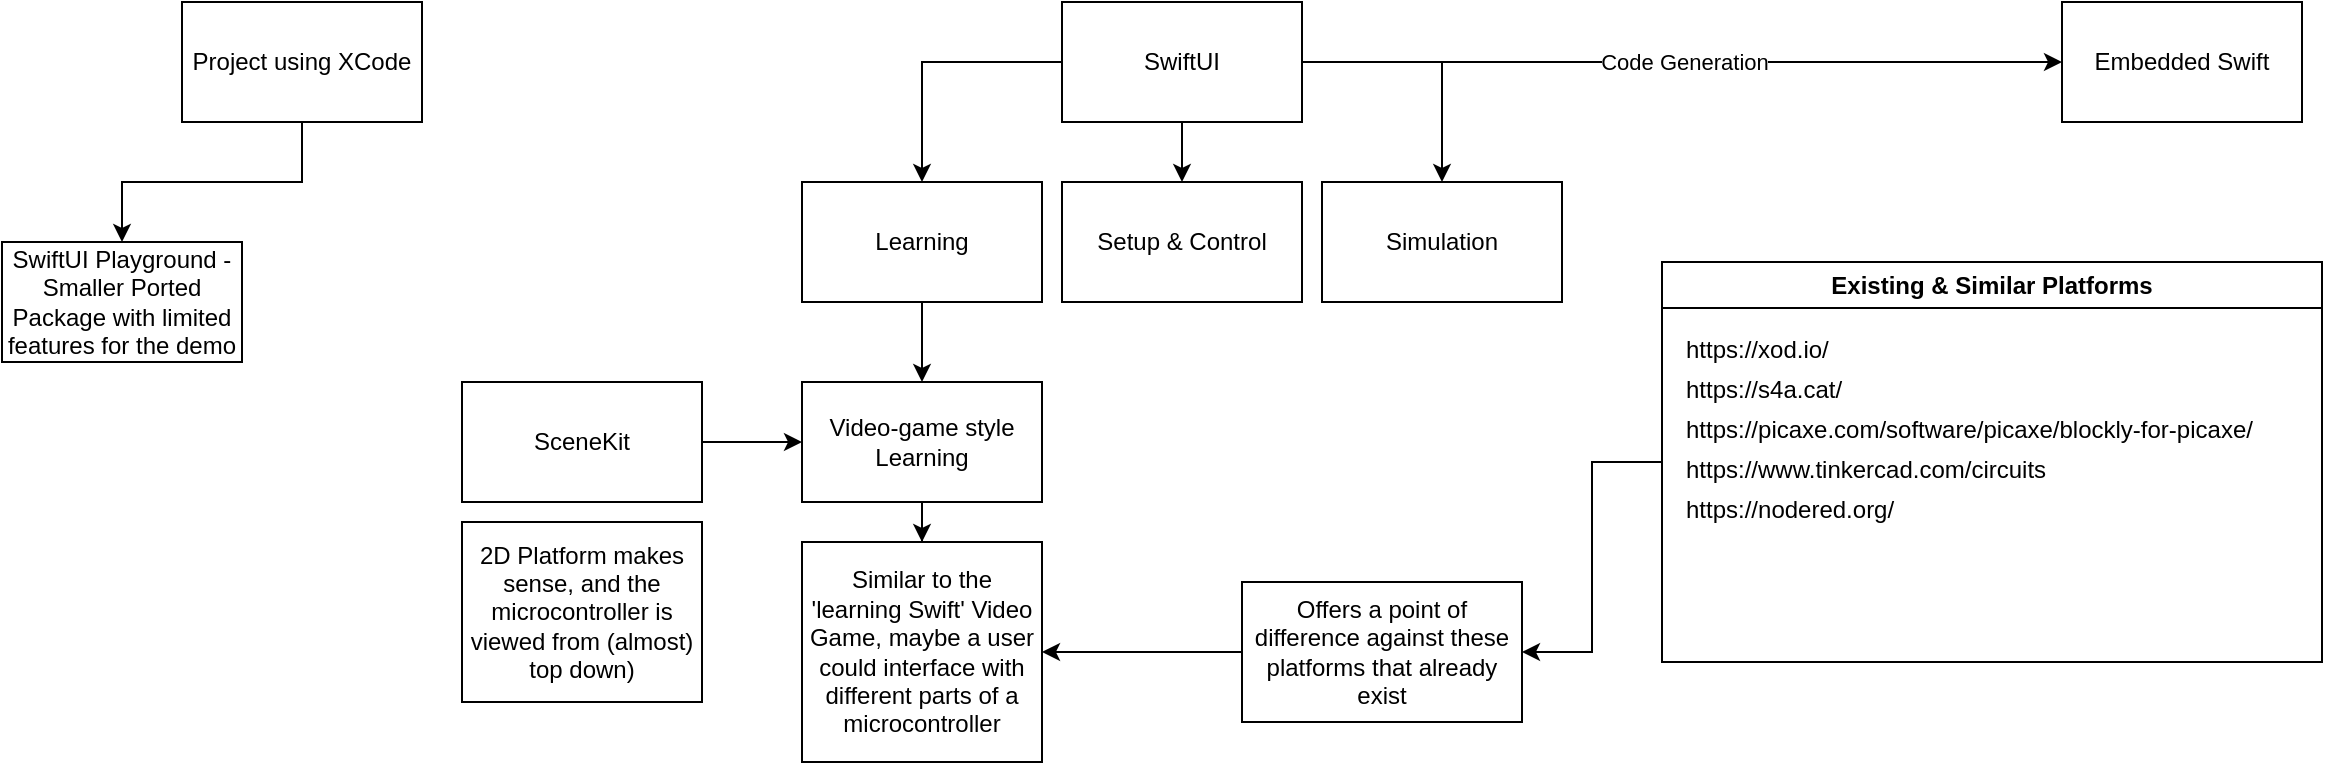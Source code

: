 <mxfile version="24.7.6">
  <diagram name="Page-1" id="PzP1XWoyP3Owd-PuQA4p">
    <mxGraphModel dx="1644" dy="506" grid="1" gridSize="10" guides="1" tooltips="1" connect="1" arrows="1" fold="1" page="1" pageScale="1" pageWidth="850" pageHeight="1100" math="0" shadow="0">
      <root>
        <mxCell id="0" />
        <mxCell id="1" parent="0" />
        <mxCell id="gX0jIKrpz7-wLwVTM8e6-12" style="edgeStyle=orthogonalEdgeStyle;rounded=0;orthogonalLoop=1;jettySize=auto;html=1;entryX=0.5;entryY=0;entryDx=0;entryDy=0;" parent="1" source="gX0jIKrpz7-wLwVTM8e6-1" target="gX0jIKrpz7-wLwVTM8e6-5" edge="1">
          <mxGeometry relative="1" as="geometry" />
        </mxCell>
        <mxCell id="gX0jIKrpz7-wLwVTM8e6-13" value="" style="edgeStyle=orthogonalEdgeStyle;rounded=0;orthogonalLoop=1;jettySize=auto;html=1;" parent="1" source="gX0jIKrpz7-wLwVTM8e6-1" target="gX0jIKrpz7-wLwVTM8e6-4" edge="1">
          <mxGeometry relative="1" as="geometry" />
        </mxCell>
        <mxCell id="gX0jIKrpz7-wLwVTM8e6-14" style="edgeStyle=orthogonalEdgeStyle;rounded=0;orthogonalLoop=1;jettySize=auto;html=1;entryX=0.5;entryY=0;entryDx=0;entryDy=0;" parent="1" source="gX0jIKrpz7-wLwVTM8e6-1" target="gX0jIKrpz7-wLwVTM8e6-3" edge="1">
          <mxGeometry relative="1" as="geometry" />
        </mxCell>
        <mxCell id="gX0jIKrpz7-wLwVTM8e6-15" style="edgeStyle=orthogonalEdgeStyle;rounded=0;orthogonalLoop=1;jettySize=auto;html=1;entryX=0;entryY=0.5;entryDx=0;entryDy=0;" parent="1" source="gX0jIKrpz7-wLwVTM8e6-1" target="gX0jIKrpz7-wLwVTM8e6-2" edge="1">
          <mxGeometry relative="1" as="geometry" />
        </mxCell>
        <mxCell id="gX0jIKrpz7-wLwVTM8e6-16" value="Code Generation" style="edgeLabel;html=1;align=center;verticalAlign=middle;resizable=0;points=[];" parent="gX0jIKrpz7-wLwVTM8e6-15" vertex="1" connectable="0">
          <mxGeometry x="-0.035" y="-2" relative="1" as="geometry">
            <mxPoint x="7" y="-2" as="offset" />
          </mxGeometry>
        </mxCell>
        <mxCell id="gX0jIKrpz7-wLwVTM8e6-1" value="SwiftUI" style="rounded=0;whiteSpace=wrap;html=1;" parent="1" vertex="1">
          <mxGeometry x="40" y="110" width="120" height="60" as="geometry" />
        </mxCell>
        <mxCell id="gX0jIKrpz7-wLwVTM8e6-2" value="Embedded Swift" style="rounded=0;whiteSpace=wrap;html=1;" parent="1" vertex="1">
          <mxGeometry x="540" y="110" width="120" height="60" as="geometry" />
        </mxCell>
        <mxCell id="gX0jIKrpz7-wLwVTM8e6-3" value="Simulation" style="rounded=0;whiteSpace=wrap;html=1;" parent="1" vertex="1">
          <mxGeometry x="170" y="200" width="120" height="60" as="geometry" />
        </mxCell>
        <mxCell id="gX0jIKrpz7-wLwVTM8e6-4" value="Setup &amp;amp; Control" style="rounded=0;whiteSpace=wrap;html=1;" parent="1" vertex="1">
          <mxGeometry x="40" y="200" width="120" height="60" as="geometry" />
        </mxCell>
        <mxCell id="a_cXm48a7fsS-6OFjvK9-2" value="" style="edgeStyle=orthogonalEdgeStyle;rounded=0;orthogonalLoop=1;jettySize=auto;html=1;" edge="1" parent="1" source="gX0jIKrpz7-wLwVTM8e6-5" target="a_cXm48a7fsS-6OFjvK9-1">
          <mxGeometry relative="1" as="geometry" />
        </mxCell>
        <mxCell id="gX0jIKrpz7-wLwVTM8e6-5" value="Learning" style="rounded=0;whiteSpace=wrap;html=1;" parent="1" vertex="1">
          <mxGeometry x="-90" y="200" width="120" height="60" as="geometry" />
        </mxCell>
        <mxCell id="a_cXm48a7fsS-6OFjvK9-6" style="edgeStyle=orthogonalEdgeStyle;rounded=0;orthogonalLoop=1;jettySize=auto;html=1;entryX=1;entryY=0.5;entryDx=0;entryDy=0;" edge="1" parent="1" source="gX0jIKrpz7-wLwVTM8e6-6" target="a_cXm48a7fsS-6OFjvK9-5">
          <mxGeometry relative="1" as="geometry" />
        </mxCell>
        <mxCell id="gX0jIKrpz7-wLwVTM8e6-6" value="Existing &amp;amp; Similar Platforms" style="swimlane;whiteSpace=wrap;html=1;" parent="1" vertex="1">
          <mxGeometry x="340" y="240" width="330" height="200" as="geometry" />
        </mxCell>
        <UserObject label="https://xod.io/" link="https://xod.io/" id="gX0jIKrpz7-wLwVTM8e6-8">
          <mxCell style="text;whiteSpace=wrap;" parent="gX0jIKrpz7-wLwVTM8e6-6" vertex="1">
            <mxGeometry x="10" y="30" width="100" height="40" as="geometry" />
          </mxCell>
        </UserObject>
        <UserObject label="https://s4a.cat/" link="https://s4a.cat/" id="gX0jIKrpz7-wLwVTM8e6-17">
          <mxCell style="text;whiteSpace=wrap;" parent="gX0jIKrpz7-wLwVTM8e6-6" vertex="1">
            <mxGeometry x="10" y="50" width="110" height="40" as="geometry" />
          </mxCell>
        </UserObject>
        <UserObject label="https://picaxe.com/software/picaxe/blockly-for-picaxe/" link="https://picaxe.com/software/picaxe/blockly-for-picaxe/" id="gX0jIKrpz7-wLwVTM8e6-18">
          <mxCell style="text;whiteSpace=wrap;" parent="gX0jIKrpz7-wLwVTM8e6-6" vertex="1">
            <mxGeometry x="10" y="70" width="320" height="40" as="geometry" />
          </mxCell>
        </UserObject>
        <UserObject label="https://www.tinkercad.com/circuits" link="https://www.tinkercad.com/circuits" id="gX0jIKrpz7-wLwVTM8e6-19">
          <mxCell style="text;whiteSpace=wrap;" parent="gX0jIKrpz7-wLwVTM8e6-6" vertex="1">
            <mxGeometry x="10" y="90" width="210" height="40" as="geometry" />
          </mxCell>
        </UserObject>
        <UserObject label="https://nodered.org/" link="https://nodered.org/" id="gX0jIKrpz7-wLwVTM8e6-20">
          <mxCell style="text;whiteSpace=wrap;" parent="gX0jIKrpz7-wLwVTM8e6-6" vertex="1">
            <mxGeometry x="10" y="110" width="140" height="40" as="geometry" />
          </mxCell>
        </UserObject>
        <mxCell id="gX0jIKrpz7-wLwVTM8e6-11" style="edgeStyle=orthogonalEdgeStyle;rounded=0;orthogonalLoop=1;jettySize=auto;html=1;" parent="1" source="gX0jIKrpz7-wLwVTM8e6-9" target="gX0jIKrpz7-wLwVTM8e6-10" edge="1">
          <mxGeometry relative="1" as="geometry" />
        </mxCell>
        <mxCell id="gX0jIKrpz7-wLwVTM8e6-9" value="Project using XCode" style="rounded=0;whiteSpace=wrap;html=1;" parent="1" vertex="1">
          <mxGeometry x="-400" y="110" width="120" height="60" as="geometry" />
        </mxCell>
        <mxCell id="gX0jIKrpz7-wLwVTM8e6-10" value="SwiftUI Playground - Smaller Ported Package with limited features for the demo" style="rounded=0;whiteSpace=wrap;html=1;" parent="1" vertex="1">
          <mxGeometry x="-490" y="230" width="120" height="60" as="geometry" />
        </mxCell>
        <mxCell id="a_cXm48a7fsS-6OFjvK9-4" value="" style="edgeStyle=orthogonalEdgeStyle;rounded=0;orthogonalLoop=1;jettySize=auto;html=1;" edge="1" parent="1" source="a_cXm48a7fsS-6OFjvK9-1" target="a_cXm48a7fsS-6OFjvK9-3">
          <mxGeometry relative="1" as="geometry" />
        </mxCell>
        <mxCell id="a_cXm48a7fsS-6OFjvK9-1" value="Video-game style Learning" style="rounded=0;whiteSpace=wrap;html=1;" vertex="1" parent="1">
          <mxGeometry x="-90" y="300" width="120" height="60" as="geometry" />
        </mxCell>
        <mxCell id="a_cXm48a7fsS-6OFjvK9-3" value="Similar to the &#39;learning Swift&#39; Video Game, maybe a user could interface with different parts of a microcontroller" style="rounded=0;whiteSpace=wrap;html=1;" vertex="1" parent="1">
          <mxGeometry x="-90" y="380" width="120" height="110" as="geometry" />
        </mxCell>
        <mxCell id="a_cXm48a7fsS-6OFjvK9-7" style="edgeStyle=orthogonalEdgeStyle;rounded=0;orthogonalLoop=1;jettySize=auto;html=1;" edge="1" parent="1" source="a_cXm48a7fsS-6OFjvK9-5" target="a_cXm48a7fsS-6OFjvK9-3">
          <mxGeometry relative="1" as="geometry" />
        </mxCell>
        <mxCell id="a_cXm48a7fsS-6OFjvK9-5" value="Offers a point of difference against these platforms that already exist" style="rounded=0;whiteSpace=wrap;html=1;" vertex="1" parent="1">
          <mxGeometry x="130" y="400" width="140" height="70" as="geometry" />
        </mxCell>
        <mxCell id="a_cXm48a7fsS-6OFjvK9-9" value="" style="edgeStyle=orthogonalEdgeStyle;rounded=0;orthogonalLoop=1;jettySize=auto;html=1;" edge="1" parent="1" source="a_cXm48a7fsS-6OFjvK9-8" target="a_cXm48a7fsS-6OFjvK9-1">
          <mxGeometry relative="1" as="geometry" />
        </mxCell>
        <mxCell id="a_cXm48a7fsS-6OFjvK9-8" value="SceneKit" style="rounded=0;whiteSpace=wrap;html=1;" vertex="1" parent="1">
          <mxGeometry x="-260" y="300" width="120" height="60" as="geometry" />
        </mxCell>
        <mxCell id="a_cXm48a7fsS-6OFjvK9-10" value="2D Platform makes sense, and the microcontroller is viewed from (almost) top down)" style="rounded=0;whiteSpace=wrap;html=1;" vertex="1" parent="1">
          <mxGeometry x="-260" y="370" width="120" height="90" as="geometry" />
        </mxCell>
      </root>
    </mxGraphModel>
  </diagram>
</mxfile>
